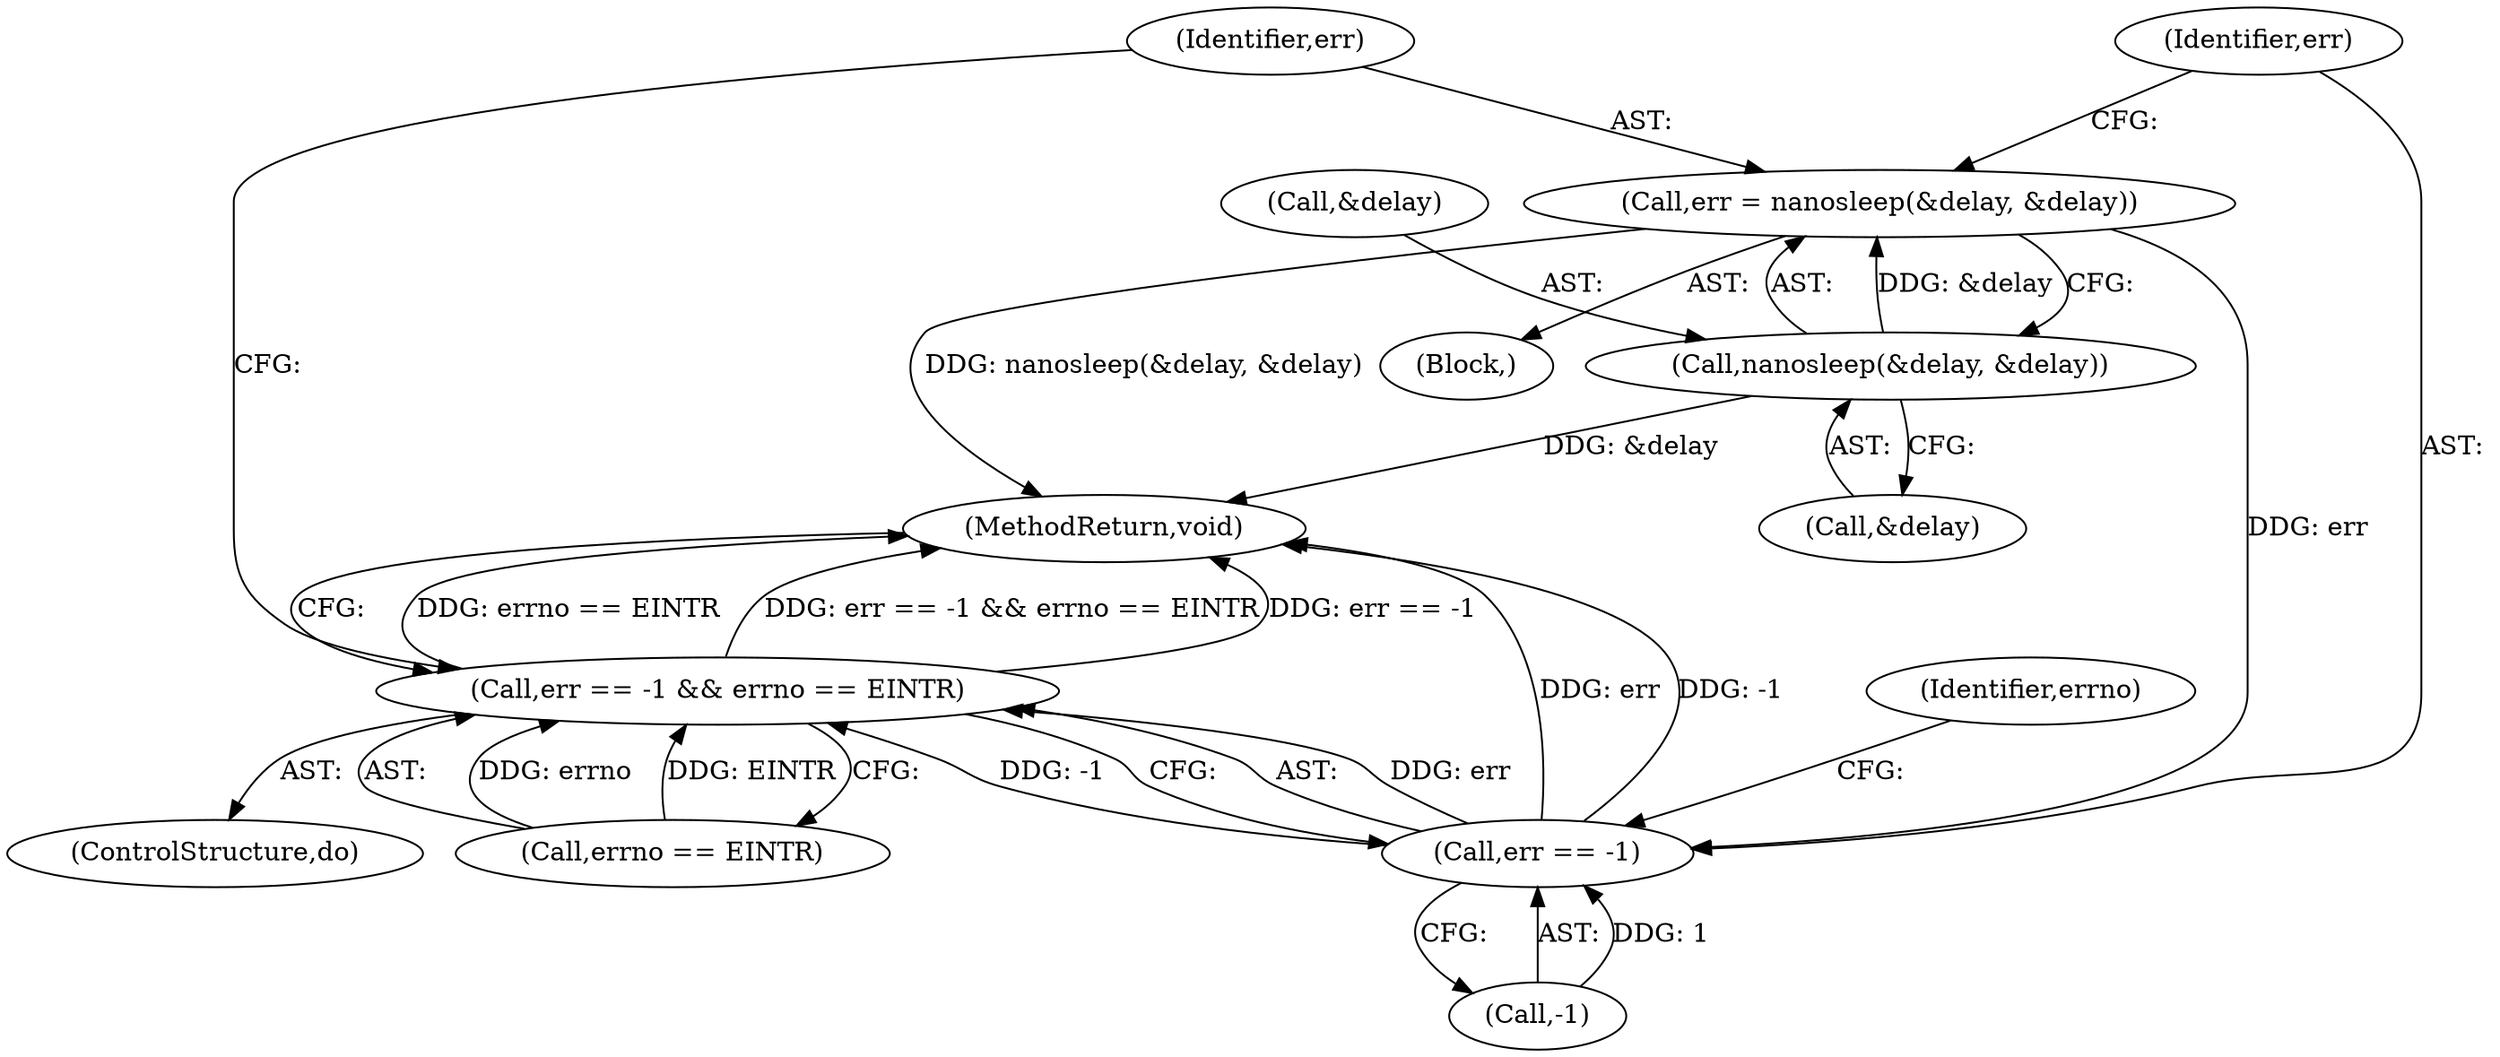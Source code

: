 digraph "1_Android_472271b153c5dc53c28beac55480a8d8434b2d5c_48@API" {
"1000125" [label="(Call,err = nanosleep(&delay, &delay))"];
"1000127" [label="(Call,nanosleep(&delay, &delay))"];
"1000133" [label="(Call,err == -1)"];
"1000132" [label="(Call,err == -1 && errno == EINTR)"];
"1000128" [label="(Call,&delay)"];
"1000135" [label="(Call,-1)"];
"1000125" [label="(Call,err = nanosleep(&delay, &delay))"];
"1000138" [label="(Identifier,errno)"];
"1000123" [label="(ControlStructure,do)"];
"1000133" [label="(Call,err == -1)"];
"1000130" [label="(Call,&delay)"];
"1000124" [label="(Block,)"];
"1000126" [label="(Identifier,err)"];
"1000137" [label="(Call,errno == EINTR)"];
"1000134" [label="(Identifier,err)"];
"1000140" [label="(MethodReturn,void)"];
"1000127" [label="(Call,nanosleep(&delay, &delay))"];
"1000132" [label="(Call,err == -1 && errno == EINTR)"];
"1000125" -> "1000124"  [label="AST: "];
"1000125" -> "1000127"  [label="CFG: "];
"1000126" -> "1000125"  [label="AST: "];
"1000127" -> "1000125"  [label="AST: "];
"1000134" -> "1000125"  [label="CFG: "];
"1000125" -> "1000140"  [label="DDG: nanosleep(&delay, &delay)"];
"1000127" -> "1000125"  [label="DDG: &delay"];
"1000125" -> "1000133"  [label="DDG: err"];
"1000127" -> "1000130"  [label="CFG: "];
"1000128" -> "1000127"  [label="AST: "];
"1000130" -> "1000127"  [label="AST: "];
"1000127" -> "1000140"  [label="DDG: &delay"];
"1000133" -> "1000132"  [label="AST: "];
"1000133" -> "1000135"  [label="CFG: "];
"1000134" -> "1000133"  [label="AST: "];
"1000135" -> "1000133"  [label="AST: "];
"1000138" -> "1000133"  [label="CFG: "];
"1000132" -> "1000133"  [label="CFG: "];
"1000133" -> "1000140"  [label="DDG: err"];
"1000133" -> "1000140"  [label="DDG: -1"];
"1000133" -> "1000132"  [label="DDG: err"];
"1000133" -> "1000132"  [label="DDG: -1"];
"1000135" -> "1000133"  [label="DDG: 1"];
"1000132" -> "1000123"  [label="AST: "];
"1000132" -> "1000137"  [label="CFG: "];
"1000137" -> "1000132"  [label="AST: "];
"1000126" -> "1000132"  [label="CFG: "];
"1000140" -> "1000132"  [label="CFG: "];
"1000132" -> "1000140"  [label="DDG: errno == EINTR"];
"1000132" -> "1000140"  [label="DDG: err == -1 && errno == EINTR"];
"1000132" -> "1000140"  [label="DDG: err == -1"];
"1000137" -> "1000132"  [label="DDG: errno"];
"1000137" -> "1000132"  [label="DDG: EINTR"];
}
